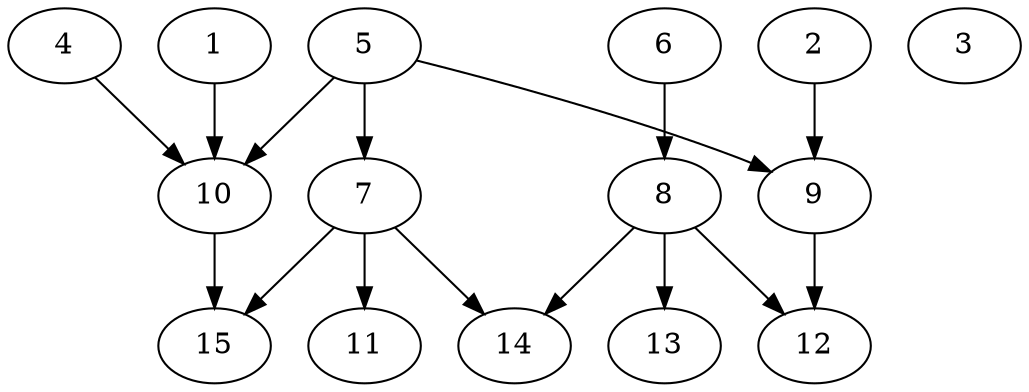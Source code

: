 // DAG automatically generated by daggen at Thu Oct  3 13:59:26 2019
// ./daggen --dot -n 15 --ccr 0.5 --fat 0.7 --regular 0.7 --density 0.5 --mindata 5242880 --maxdata 52428800 
digraph G {
  1 [size="104519680", alpha="0.02", expect_size="52259840"] 
  1 -> 10 [size ="52259840"]
  2 [size="24954880", alpha="0.04", expect_size="12477440"] 
  2 -> 9 [size ="12477440"]
  3 [size="25513984", alpha="0.10", expect_size="12756992"] 
  4 [size="41148416", alpha="0.09", expect_size="20574208"] 
  4 -> 10 [size ="20574208"]
  5 [size="38037504", alpha="0.01", expect_size="19018752"] 
  5 -> 7 [size ="19018752"]
  5 -> 9 [size ="19018752"]
  5 -> 10 [size ="19018752"]
  6 [size="40148992", alpha="0.01", expect_size="20074496"] 
  6 -> 8 [size ="20074496"]
  7 [size="65361920", alpha="0.15", expect_size="32680960"] 
  7 -> 11 [size ="32680960"]
  7 -> 14 [size ="32680960"]
  7 -> 15 [size ="32680960"]
  8 [size="19959808", alpha="0.16", expect_size="9979904"] 
  8 -> 12 [size ="9979904"]
  8 -> 13 [size ="9979904"]
  8 -> 14 [size ="9979904"]
  9 [size="86147072", alpha="0.03", expect_size="43073536"] 
  9 -> 12 [size ="43073536"]
  10 [size="62062592", alpha="0.04", expect_size="31031296"] 
  10 -> 15 [size ="31031296"]
  11 [size="49342464", alpha="0.09", expect_size="24671232"] 
  12 [size="56948736", alpha="0.13", expect_size="28474368"] 
  13 [size="77760512", alpha="0.03", expect_size="38880256"] 
  14 [size="32481280", alpha="0.16", expect_size="16240640"] 
  15 [size="73295872", alpha="0.04", expect_size="36647936"] 
}
